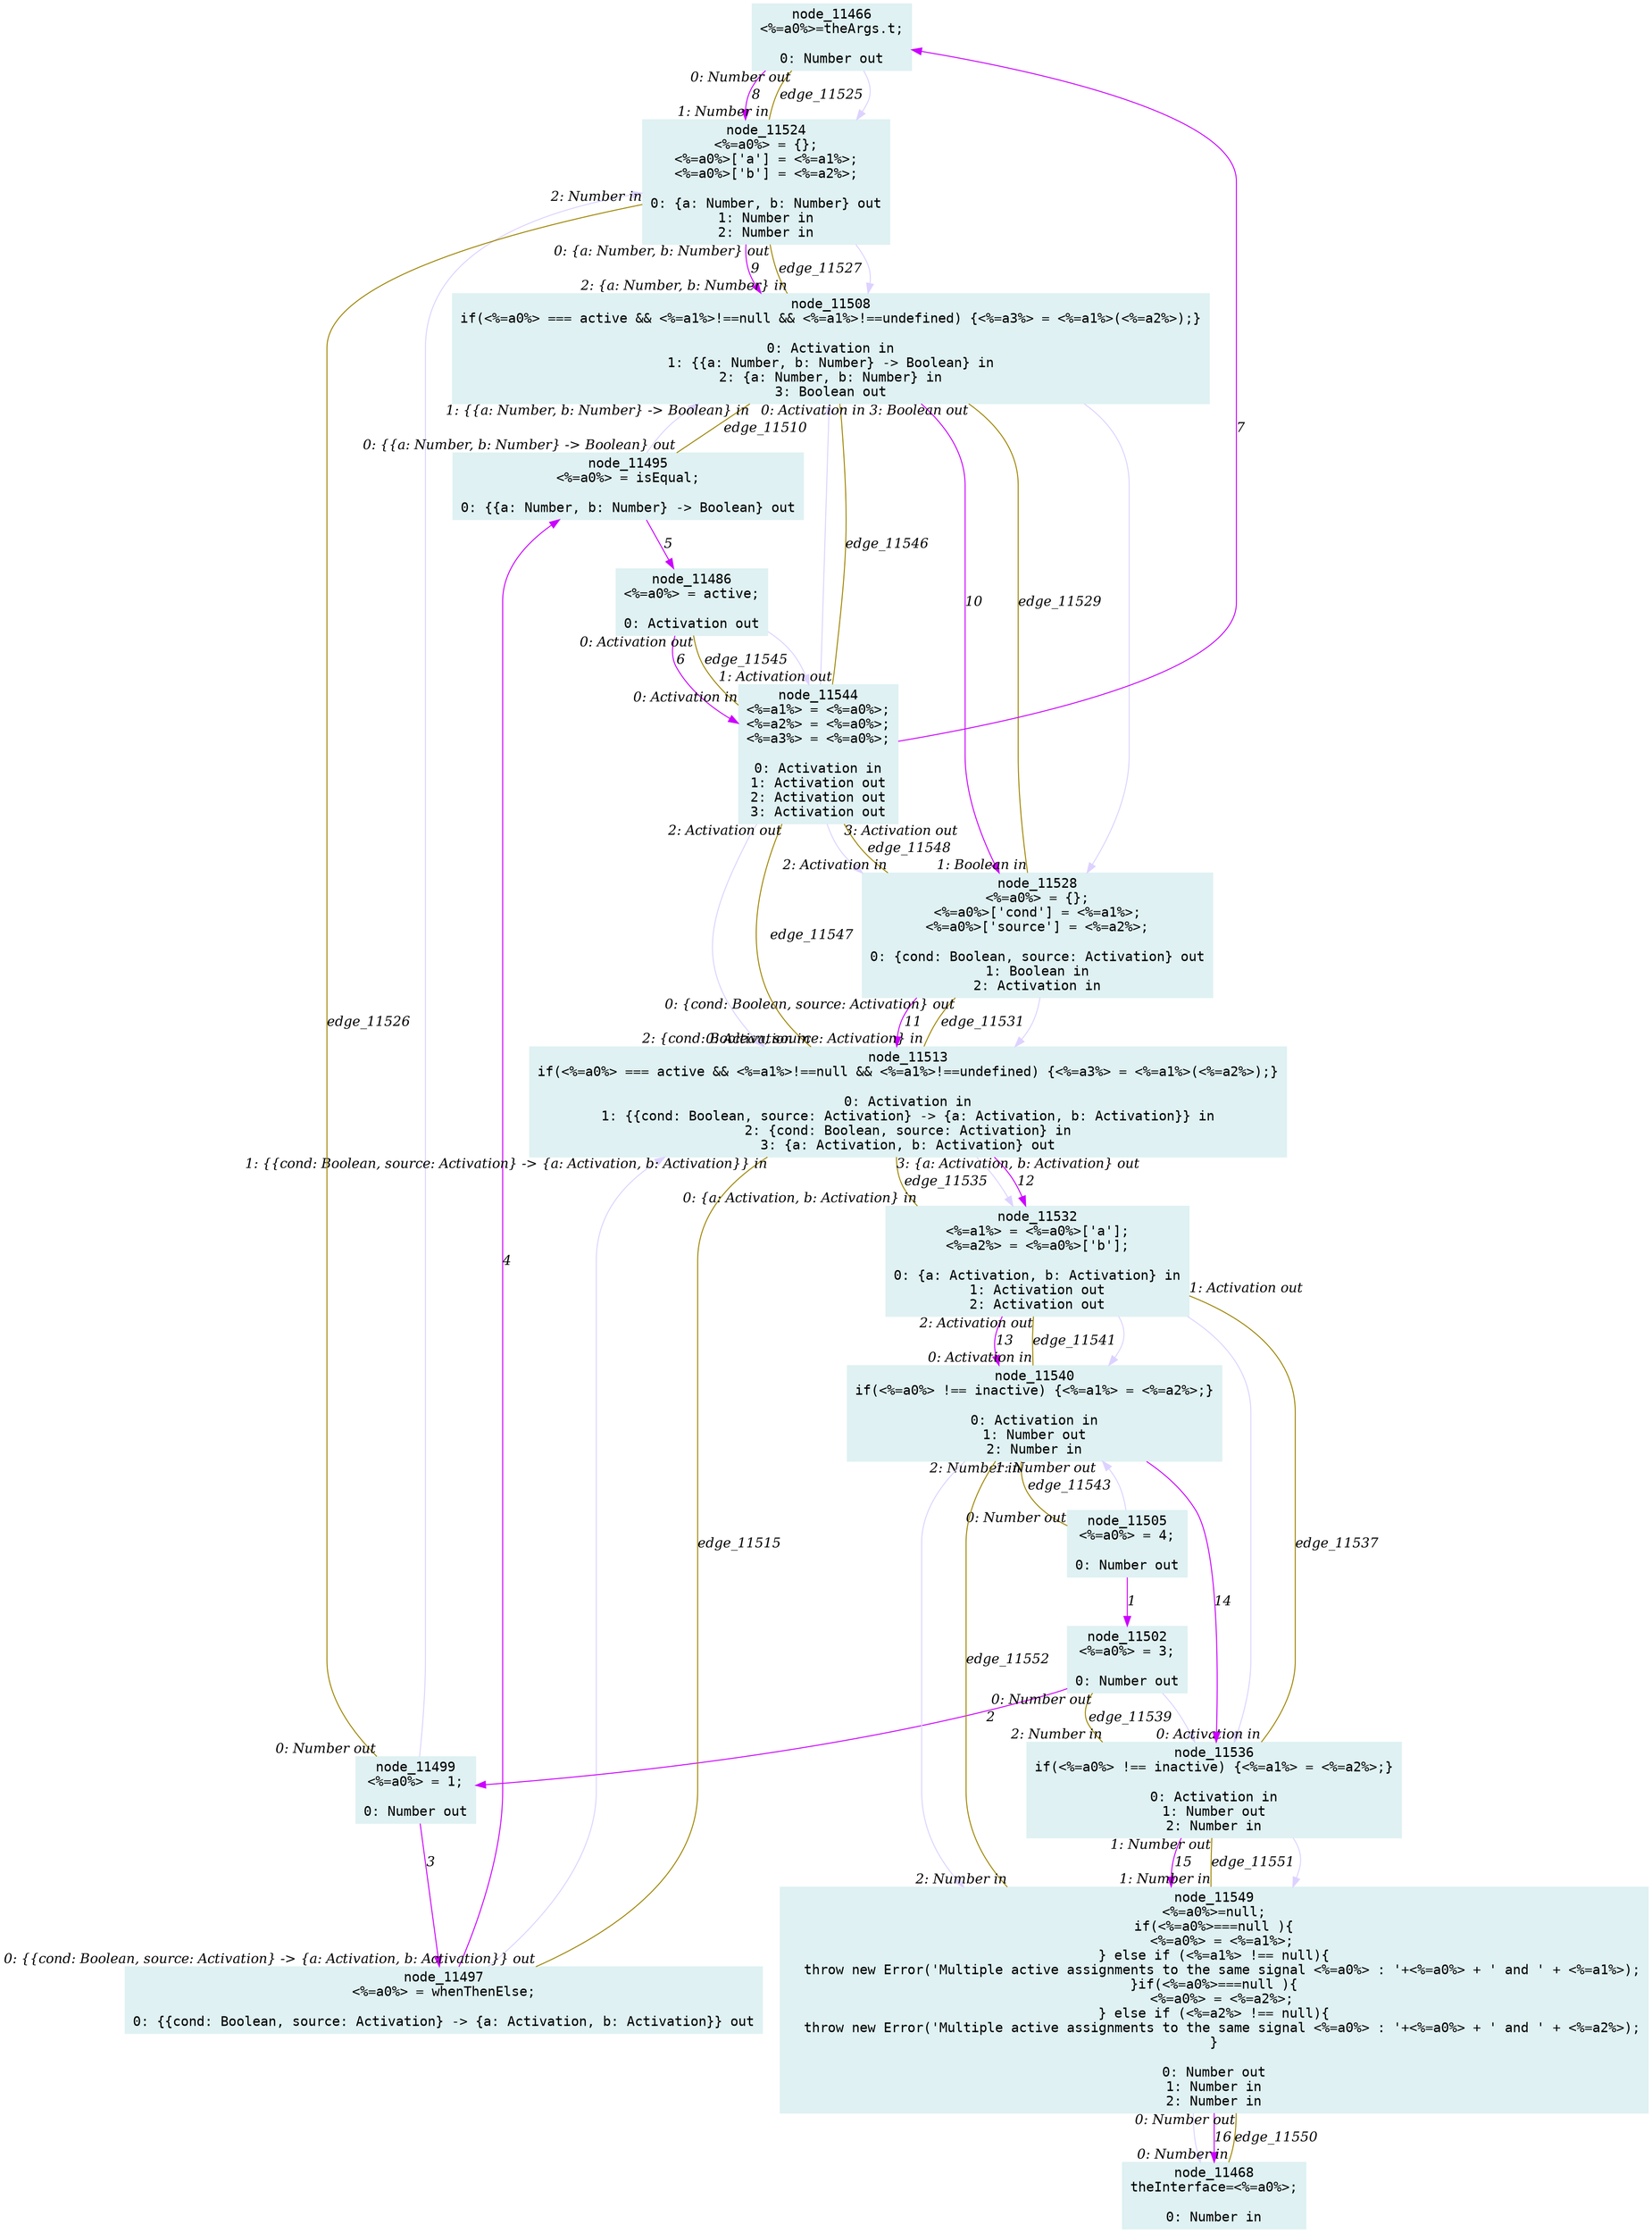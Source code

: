digraph g{node_11466 [shape="box", style="filled", color="#dff1f2", fontname="Courier", label="node_11466
<%=a0%>=theArgs.t;

0: Number out" ]
node_11468 [shape="box", style="filled", color="#dff1f2", fontname="Courier", label="node_11468
theInterface=<%=a0%>;

0: Number in" ]
node_11486 [shape="box", style="filled", color="#dff1f2", fontname="Courier", label="node_11486
<%=a0%> = active;

0: Activation out" ]
node_11495 [shape="box", style="filled", color="#dff1f2", fontname="Courier", label="node_11495
<%=a0%> = isEqual;

0: {{a: Number, b: Number} -> Boolean} out" ]
node_11497 [shape="box", style="filled", color="#dff1f2", fontname="Courier", label="node_11497
<%=a0%> = whenThenElse;

0: {{cond: Boolean, source: Activation} -> {a: Activation, b: Activation}} out" ]
node_11499 [shape="box", style="filled", color="#dff1f2", fontname="Courier", label="node_11499
<%=a0%> = 1;

0: Number out" ]
node_11502 [shape="box", style="filled", color="#dff1f2", fontname="Courier", label="node_11502
<%=a0%> = 3;

0: Number out" ]
node_11505 [shape="box", style="filled", color="#dff1f2", fontname="Courier", label="node_11505
<%=a0%> = 4;

0: Number out" ]
node_11508 [shape="box", style="filled", color="#dff1f2", fontname="Courier", label="node_11508
if(<%=a0%> === active && <%=a1%>!==null && <%=a1%>!==undefined) {<%=a3%> = <%=a1%>(<%=a2%>);}

0: Activation in
1: {{a: Number, b: Number} -> Boolean} in
2: {a: Number, b: Number} in
3: Boolean out" ]
node_11513 [shape="box", style="filled", color="#dff1f2", fontname="Courier", label="node_11513
if(<%=a0%> === active && <%=a1%>!==null && <%=a1%>!==undefined) {<%=a3%> = <%=a1%>(<%=a2%>);}

0: Activation in
1: {{cond: Boolean, source: Activation} -> {a: Activation, b: Activation}} in
2: {cond: Boolean, source: Activation} in
3: {a: Activation, b: Activation} out" ]
node_11524 [shape="box", style="filled", color="#dff1f2", fontname="Courier", label="node_11524
<%=a0%> = {};
<%=a0%>['a'] = <%=a1%>;
<%=a0%>['b'] = <%=a2%>;

0: {a: Number, b: Number} out
1: Number in
2: Number in" ]
node_11528 [shape="box", style="filled", color="#dff1f2", fontname="Courier", label="node_11528
<%=a0%> = {};
<%=a0%>['cond'] = <%=a1%>;
<%=a0%>['source'] = <%=a2%>;

0: {cond: Boolean, source: Activation} out
1: Boolean in
2: Activation in" ]
node_11532 [shape="box", style="filled", color="#dff1f2", fontname="Courier", label="node_11532
<%=a1%> = <%=a0%>['a'];
<%=a2%> = <%=a0%>['b'];

0: {a: Activation, b: Activation} in
1: Activation out
2: Activation out" ]
node_11536 [shape="box", style="filled", color="#dff1f2", fontname="Courier", label="node_11536
if(<%=a0%> !== inactive) {<%=a1%> = <%=a2%>;}

0: Activation in
1: Number out
2: Number in" ]
node_11540 [shape="box", style="filled", color="#dff1f2", fontname="Courier", label="node_11540
if(<%=a0%> !== inactive) {<%=a1%> = <%=a2%>;}

0: Activation in
1: Number out
2: Number in" ]
node_11544 [shape="box", style="filled", color="#dff1f2", fontname="Courier", label="node_11544
<%=a1%> = <%=a0%>;
<%=a2%> = <%=a0%>;
<%=a3%> = <%=a0%>;

0: Activation in
1: Activation out
2: Activation out
3: Activation out" ]
node_11549 [shape="box", style="filled", color="#dff1f2", fontname="Courier", label="node_11549
<%=a0%>=null;
if(<%=a0%>===null ){
  <%=a0%> = <%=a1%>;
} else if (<%=a1%> !== null){
  throw new Error('Multiple active assignments to the same signal <%=a0%> : '+<%=a0%> + ' and ' + <%=a1%>);
}if(<%=a0%>===null ){
  <%=a0%> = <%=a2%>;
} else if (<%=a2%> !== null){
  throw new Error('Multiple active assignments to the same signal <%=a0%> : '+<%=a0%> + ' and ' + <%=a2%>);
}

0: Number out
1: Number in
2: Number in" ]
node_11549 -> node_11468 [dir=forward, arrowHead=normal, fontname="Times-Italic", arrowsize=1, color="#ddd2ff", label="",  headlabel="", taillabel="" ]
node_11536 -> node_11549 [dir=forward, arrowHead=normal, fontname="Times-Italic", arrowsize=1, color="#ddd2ff", label="",  headlabel="", taillabel="" ]
node_11540 -> node_11549 [dir=forward, arrowHead=normal, fontname="Times-Italic", arrowsize=1, color="#ddd2ff", label="",  headlabel="", taillabel="" ]
node_11532 -> node_11536 [dir=forward, arrowHead=normal, fontname="Times-Italic", arrowsize=1, color="#ddd2ff", label="",  headlabel="", taillabel="" ]
node_11532 -> node_11540 [dir=forward, arrowHead=normal, fontname="Times-Italic", arrowsize=1, color="#ddd2ff", label="",  headlabel="", taillabel="" ]
node_11513 -> node_11532 [dir=forward, arrowHead=normal, fontname="Times-Italic", arrowsize=1, color="#ddd2ff", label="",  headlabel="", taillabel="" ]
node_11528 -> node_11513 [dir=forward, arrowHead=normal, fontname="Times-Italic", arrowsize=1, color="#ddd2ff", label="",  headlabel="", taillabel="" ]
node_11508 -> node_11528 [dir=forward, arrowHead=normal, fontname="Times-Italic", arrowsize=1, color="#ddd2ff", label="",  headlabel="", taillabel="" ]
node_11524 -> node_11508 [dir=forward, arrowHead=normal, fontname="Times-Italic", arrowsize=1, color="#ddd2ff", label="",  headlabel="", taillabel="" ]
node_11466 -> node_11524 [dir=forward, arrowHead=normal, fontname="Times-Italic", arrowsize=1, color="#ddd2ff", label="",  headlabel="", taillabel="" ]
node_11544 -> node_11508 [dir=forward, arrowHead=normal, fontname="Times-Italic", arrowsize=1, color="#ddd2ff", label="",  headlabel="", taillabel="" ]
node_11544 -> node_11513 [dir=forward, arrowHead=normal, fontname="Times-Italic", arrowsize=1, color="#ddd2ff", label="",  headlabel="", taillabel="" ]
node_11544 -> node_11528 [dir=forward, arrowHead=normal, fontname="Times-Italic", arrowsize=1, color="#ddd2ff", label="",  headlabel="", taillabel="" ]
node_11486 -> node_11544 [dir=forward, arrowHead=normal, fontname="Times-Italic", arrowsize=1, color="#ddd2ff", label="",  headlabel="", taillabel="" ]
node_11495 -> node_11508 [dir=forward, arrowHead=normal, fontname="Times-Italic", arrowsize=1, color="#ddd2ff", label="",  headlabel="", taillabel="" ]
node_11497 -> node_11513 [dir=forward, arrowHead=normal, fontname="Times-Italic", arrowsize=1, color="#ddd2ff", label="",  headlabel="", taillabel="" ]
node_11499 -> node_11524 [dir=forward, arrowHead=normal, fontname="Times-Italic", arrowsize=1, color="#ddd2ff", label="",  headlabel="", taillabel="" ]
node_11502 -> node_11536 [dir=forward, arrowHead=normal, fontname="Times-Italic", arrowsize=1, color="#ddd2ff", label="",  headlabel="", taillabel="" ]
node_11505 -> node_11540 [dir=forward, arrowHead=normal, fontname="Times-Italic", arrowsize=1, color="#ddd2ff", label="",  headlabel="", taillabel="" ]
node_11505 -> node_11502 [dir=forward, arrowHead=normal, fontname="Times-Italic", arrowsize=1, color="#cc00ff", label="1",  headlabel="", taillabel="" ]
node_11502 -> node_11499 [dir=forward, arrowHead=normal, fontname="Times-Italic", arrowsize=1, color="#cc00ff", label="2",  headlabel="", taillabel="" ]
node_11499 -> node_11497 [dir=forward, arrowHead=normal, fontname="Times-Italic", arrowsize=1, color="#cc00ff", label="3",  headlabel="", taillabel="" ]
node_11497 -> node_11495 [dir=forward, arrowHead=normal, fontname="Times-Italic", arrowsize=1, color="#cc00ff", label="4",  headlabel="", taillabel="" ]
node_11495 -> node_11486 [dir=forward, arrowHead=normal, fontname="Times-Italic", arrowsize=1, color="#cc00ff", label="5",  headlabel="", taillabel="" ]
node_11486 -> node_11544 [dir=forward, arrowHead=normal, fontname="Times-Italic", arrowsize=1, color="#cc00ff", label="6",  headlabel="", taillabel="" ]
node_11544 -> node_11466 [dir=forward, arrowHead=normal, fontname="Times-Italic", arrowsize=1, color="#cc00ff", label="7",  headlabel="", taillabel="" ]
node_11466 -> node_11524 [dir=forward, arrowHead=normal, fontname="Times-Italic", arrowsize=1, color="#cc00ff", label="8",  headlabel="", taillabel="" ]
node_11524 -> node_11508 [dir=forward, arrowHead=normal, fontname="Times-Italic", arrowsize=1, color="#cc00ff", label="9",  headlabel="", taillabel="" ]
node_11508 -> node_11528 [dir=forward, arrowHead=normal, fontname="Times-Italic", arrowsize=1, color="#cc00ff", label="10",  headlabel="", taillabel="" ]
node_11528 -> node_11513 [dir=forward, arrowHead=normal, fontname="Times-Italic", arrowsize=1, color="#cc00ff", label="11",  headlabel="", taillabel="" ]
node_11513 -> node_11532 [dir=forward, arrowHead=normal, fontname="Times-Italic", arrowsize=1, color="#cc00ff", label="12",  headlabel="", taillabel="" ]
node_11532 -> node_11540 [dir=forward, arrowHead=normal, fontname="Times-Italic", arrowsize=1, color="#cc00ff", label="13",  headlabel="", taillabel="" ]
node_11540 -> node_11536 [dir=forward, arrowHead=normal, fontname="Times-Italic", arrowsize=1, color="#cc00ff", label="14",  headlabel="", taillabel="" ]
node_11536 -> node_11549 [dir=forward, arrowHead=normal, fontname="Times-Italic", arrowsize=1, color="#cc00ff", label="15",  headlabel="", taillabel="" ]
node_11549 -> node_11468 [dir=forward, arrowHead=normal, fontname="Times-Italic", arrowsize=1, color="#cc00ff", label="16",  headlabel="", taillabel="" ]
node_11508 -> node_11495 [dir=none, arrowHead=none, fontname="Times-Italic", arrowsize=1, color="#9d8400", label="edge_11510",  headlabel="0: {{a: Number, b: Number} -> Boolean} out", taillabel="1: {{a: Number, b: Number} -> Boolean} in" ]
node_11513 -> node_11497 [dir=none, arrowHead=none, fontname="Times-Italic", arrowsize=1, color="#9d8400", label="edge_11515",  headlabel="0: {{cond: Boolean, source: Activation} -> {a: Activation, b: Activation}} out", taillabel="1: {{cond: Boolean, source: Activation} -> {a: Activation, b: Activation}} in" ]
node_11524 -> node_11466 [dir=none, arrowHead=none, fontname="Times-Italic", arrowsize=1, color="#9d8400", label="edge_11525",  headlabel="0: Number out", taillabel="1: Number in" ]
node_11524 -> node_11499 [dir=none, arrowHead=none, fontname="Times-Italic", arrowsize=1, color="#9d8400", label="edge_11526",  headlabel="0: Number out", taillabel="2: Number in" ]
node_11524 -> node_11508 [dir=none, arrowHead=none, fontname="Times-Italic", arrowsize=1, color="#9d8400", label="edge_11527",  headlabel="2: {a: Number, b: Number} in", taillabel="0: {a: Number, b: Number} out" ]
node_11528 -> node_11508 [dir=none, arrowHead=none, fontname="Times-Italic", arrowsize=1, color="#9d8400", label="edge_11529",  headlabel="3: Boolean out", taillabel="1: Boolean in" ]
node_11528 -> node_11513 [dir=none, arrowHead=none, fontname="Times-Italic", arrowsize=1, color="#9d8400", label="edge_11531",  headlabel="2: {cond: Boolean, source: Activation} in", taillabel="0: {cond: Boolean, source: Activation} out" ]
node_11532 -> node_11513 [dir=none, arrowHead=none, fontname="Times-Italic", arrowsize=1, color="#9d8400", label="edge_11535",  headlabel="3: {a: Activation, b: Activation} out", taillabel="0: {a: Activation, b: Activation} in" ]
node_11536 -> node_11532 [dir=none, arrowHead=none, fontname="Times-Italic", arrowsize=1, color="#9d8400", label="edge_11537",  headlabel="1: Activation out", taillabel="0: Activation in" ]
node_11536 -> node_11502 [dir=none, arrowHead=none, fontname="Times-Italic", arrowsize=1, color="#9d8400", label="edge_11539",  headlabel="0: Number out", taillabel="2: Number in" ]
node_11540 -> node_11532 [dir=none, arrowHead=none, fontname="Times-Italic", arrowsize=1, color="#9d8400", label="edge_11541",  headlabel="2: Activation out", taillabel="0: Activation in" ]
node_11540 -> node_11505 [dir=none, arrowHead=none, fontname="Times-Italic", arrowsize=1, color="#9d8400", label="edge_11543",  headlabel="0: Number out", taillabel="2: Number in" ]
node_11486 -> node_11544 [dir=none, arrowHead=none, fontname="Times-Italic", arrowsize=1, color="#9d8400", label="edge_11545",  headlabel="0: Activation in", taillabel="0: Activation out" ]
node_11544 -> node_11508 [dir=none, arrowHead=none, fontname="Times-Italic", arrowsize=1, color="#9d8400", label="edge_11546",  headlabel="0: Activation in", taillabel="1: Activation out" ]
node_11544 -> node_11513 [dir=none, arrowHead=none, fontname="Times-Italic", arrowsize=1, color="#9d8400", label="edge_11547",  headlabel="0: Activation in", taillabel="2: Activation out" ]
node_11544 -> node_11528 [dir=none, arrowHead=none, fontname="Times-Italic", arrowsize=1, color="#9d8400", label="edge_11548",  headlabel="2: Activation in", taillabel="3: Activation out" ]
node_11549 -> node_11468 [dir=none, arrowHead=none, fontname="Times-Italic", arrowsize=1, color="#9d8400", label="edge_11550",  headlabel="0: Number in", taillabel="0: Number out" ]
node_11536 -> node_11549 [dir=none, arrowHead=none, fontname="Times-Italic", arrowsize=1, color="#9d8400", label="edge_11551",  headlabel="1: Number in", taillabel="1: Number out" ]
node_11540 -> node_11549 [dir=none, arrowHead=none, fontname="Times-Italic", arrowsize=1, color="#9d8400", label="edge_11552",  headlabel="2: Number in", taillabel="1: Number out" ]
}